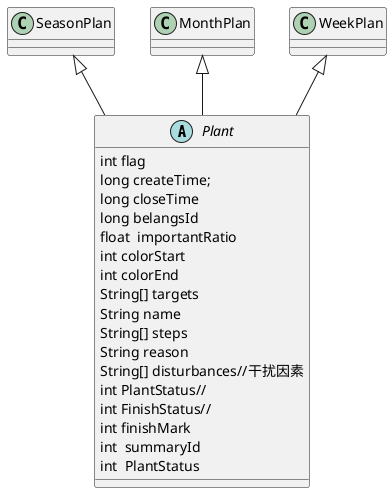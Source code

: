 @startuml

abstract class Plant{
   int flag
   long createTime;
   long closeTime
   long belangsId
   float  importantRatio
   int colorStart
   int colorEnd
   String[] targets
   String name
   String[] steps
   String reason
   String[] disturbances//干扰因素
   int PlantStatus//
   int FinishStatus//
   int finishMark
   int  summaryId
   int  PlantStatus
}


SeasonPlan  <|-- Plant
MonthPlan  <|-- Plant
WeekPlan  <|-- Plant



@enduml